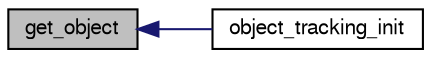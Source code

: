 digraph "get_object"
{
  edge [fontname="FreeSans",fontsize="10",labelfontname="FreeSans",labelfontsize="10"];
  node [fontname="FreeSans",fontsize="10",shape=record];
  rankdir="LR";
  Node1 [label="get_object",height=0.2,width=0.4,color="black", fillcolor="grey75", style="filled", fontcolor="black"];
  Node1 -> Node2 [dir="back",color="midnightblue",fontsize="10",style="solid",fontname="FreeSans"];
  Node2 [label="object_tracking_init",height=0.2,width=0.4,color="black", fillcolor="white", style="filled",URL="$object__tracking_8h.html#a0e87f406f1aed8f1fe83ee7c909dfb17",tooltip="init function "];
}
